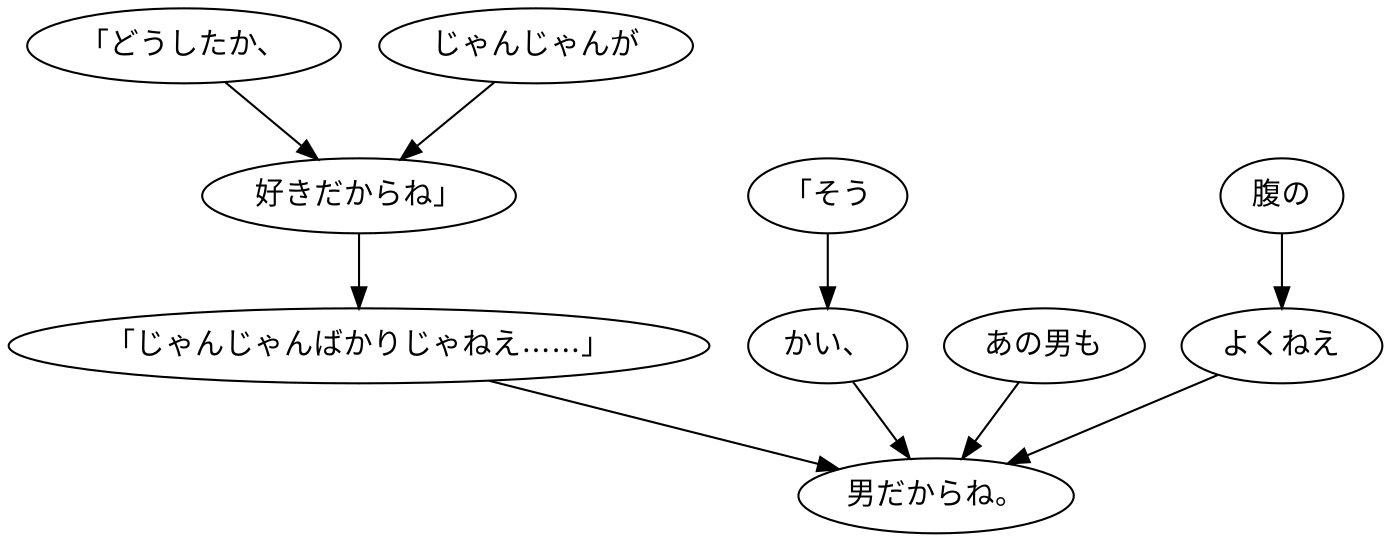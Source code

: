 digraph graph4385 {
	node0 [label="「どうしたか、"];
	node1 [label="じゃんじゃんが"];
	node2 [label="好きだからね」"];
	node3 [label="「じゃんじゃんばかりじゃねえ……」"];
	node4 [label="「そう"];
	node5 [label="かい、"];
	node6 [label="あの男も"];
	node7 [label="腹の"];
	node8 [label="よくねえ"];
	node9 [label="男だからね。"];
	node0 -> node2;
	node1 -> node2;
	node2 -> node3;
	node3 -> node9;
	node4 -> node5;
	node5 -> node9;
	node6 -> node9;
	node7 -> node8;
	node8 -> node9;
}
